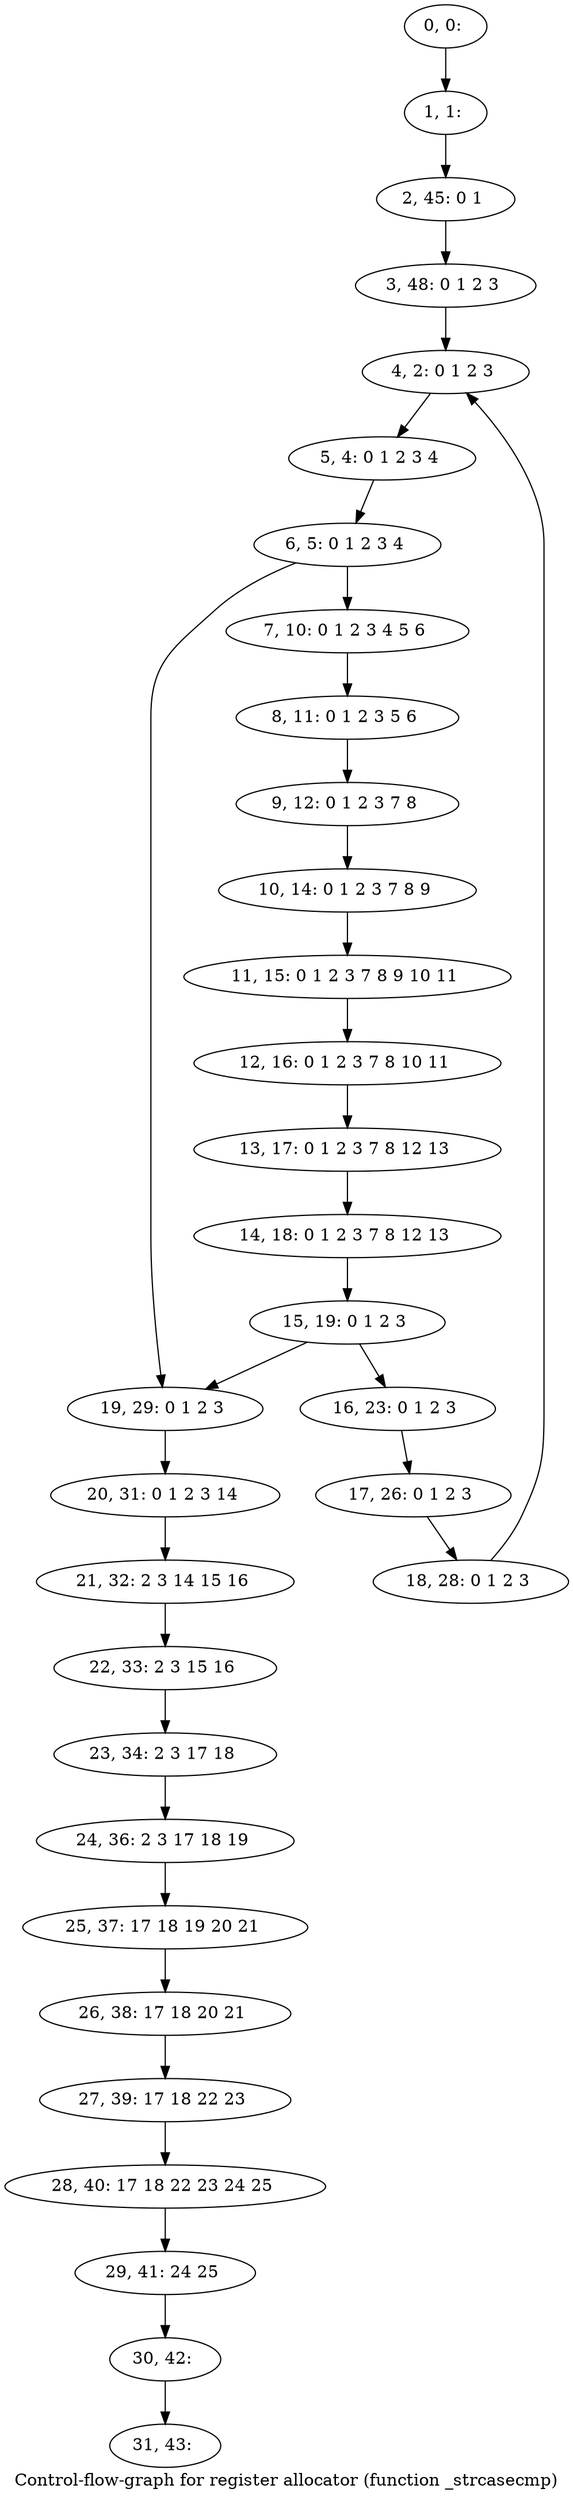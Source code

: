 digraph G {
graph [label="Control-flow-graph for register allocator (function _strcasecmp)"]
0[label="0, 0: "];
1[label="1, 1: "];
2[label="2, 45: 0 1 "];
3[label="3, 48: 0 1 2 3 "];
4[label="4, 2: 0 1 2 3 "];
5[label="5, 4: 0 1 2 3 4 "];
6[label="6, 5: 0 1 2 3 4 "];
7[label="7, 10: 0 1 2 3 4 5 6 "];
8[label="8, 11: 0 1 2 3 5 6 "];
9[label="9, 12: 0 1 2 3 7 8 "];
10[label="10, 14: 0 1 2 3 7 8 9 "];
11[label="11, 15: 0 1 2 3 7 8 9 10 11 "];
12[label="12, 16: 0 1 2 3 7 8 10 11 "];
13[label="13, 17: 0 1 2 3 7 8 12 13 "];
14[label="14, 18: 0 1 2 3 7 8 12 13 "];
15[label="15, 19: 0 1 2 3 "];
16[label="16, 23: 0 1 2 3 "];
17[label="17, 26: 0 1 2 3 "];
18[label="18, 28: 0 1 2 3 "];
19[label="19, 29: 0 1 2 3 "];
20[label="20, 31: 0 1 2 3 14 "];
21[label="21, 32: 2 3 14 15 16 "];
22[label="22, 33: 2 3 15 16 "];
23[label="23, 34: 2 3 17 18 "];
24[label="24, 36: 2 3 17 18 19 "];
25[label="25, 37: 17 18 19 20 21 "];
26[label="26, 38: 17 18 20 21 "];
27[label="27, 39: 17 18 22 23 "];
28[label="28, 40: 17 18 22 23 24 25 "];
29[label="29, 41: 24 25 "];
30[label="30, 42: "];
31[label="31, 43: "];
0->1 ;
1->2 ;
2->3 ;
3->4 ;
4->5 ;
5->6 ;
6->7 ;
6->19 ;
7->8 ;
8->9 ;
9->10 ;
10->11 ;
11->12 ;
12->13 ;
13->14 ;
14->15 ;
15->16 ;
15->19 ;
16->17 ;
17->18 ;
18->4 ;
19->20 ;
20->21 ;
21->22 ;
22->23 ;
23->24 ;
24->25 ;
25->26 ;
26->27 ;
27->28 ;
28->29 ;
29->30 ;
30->31 ;
}

